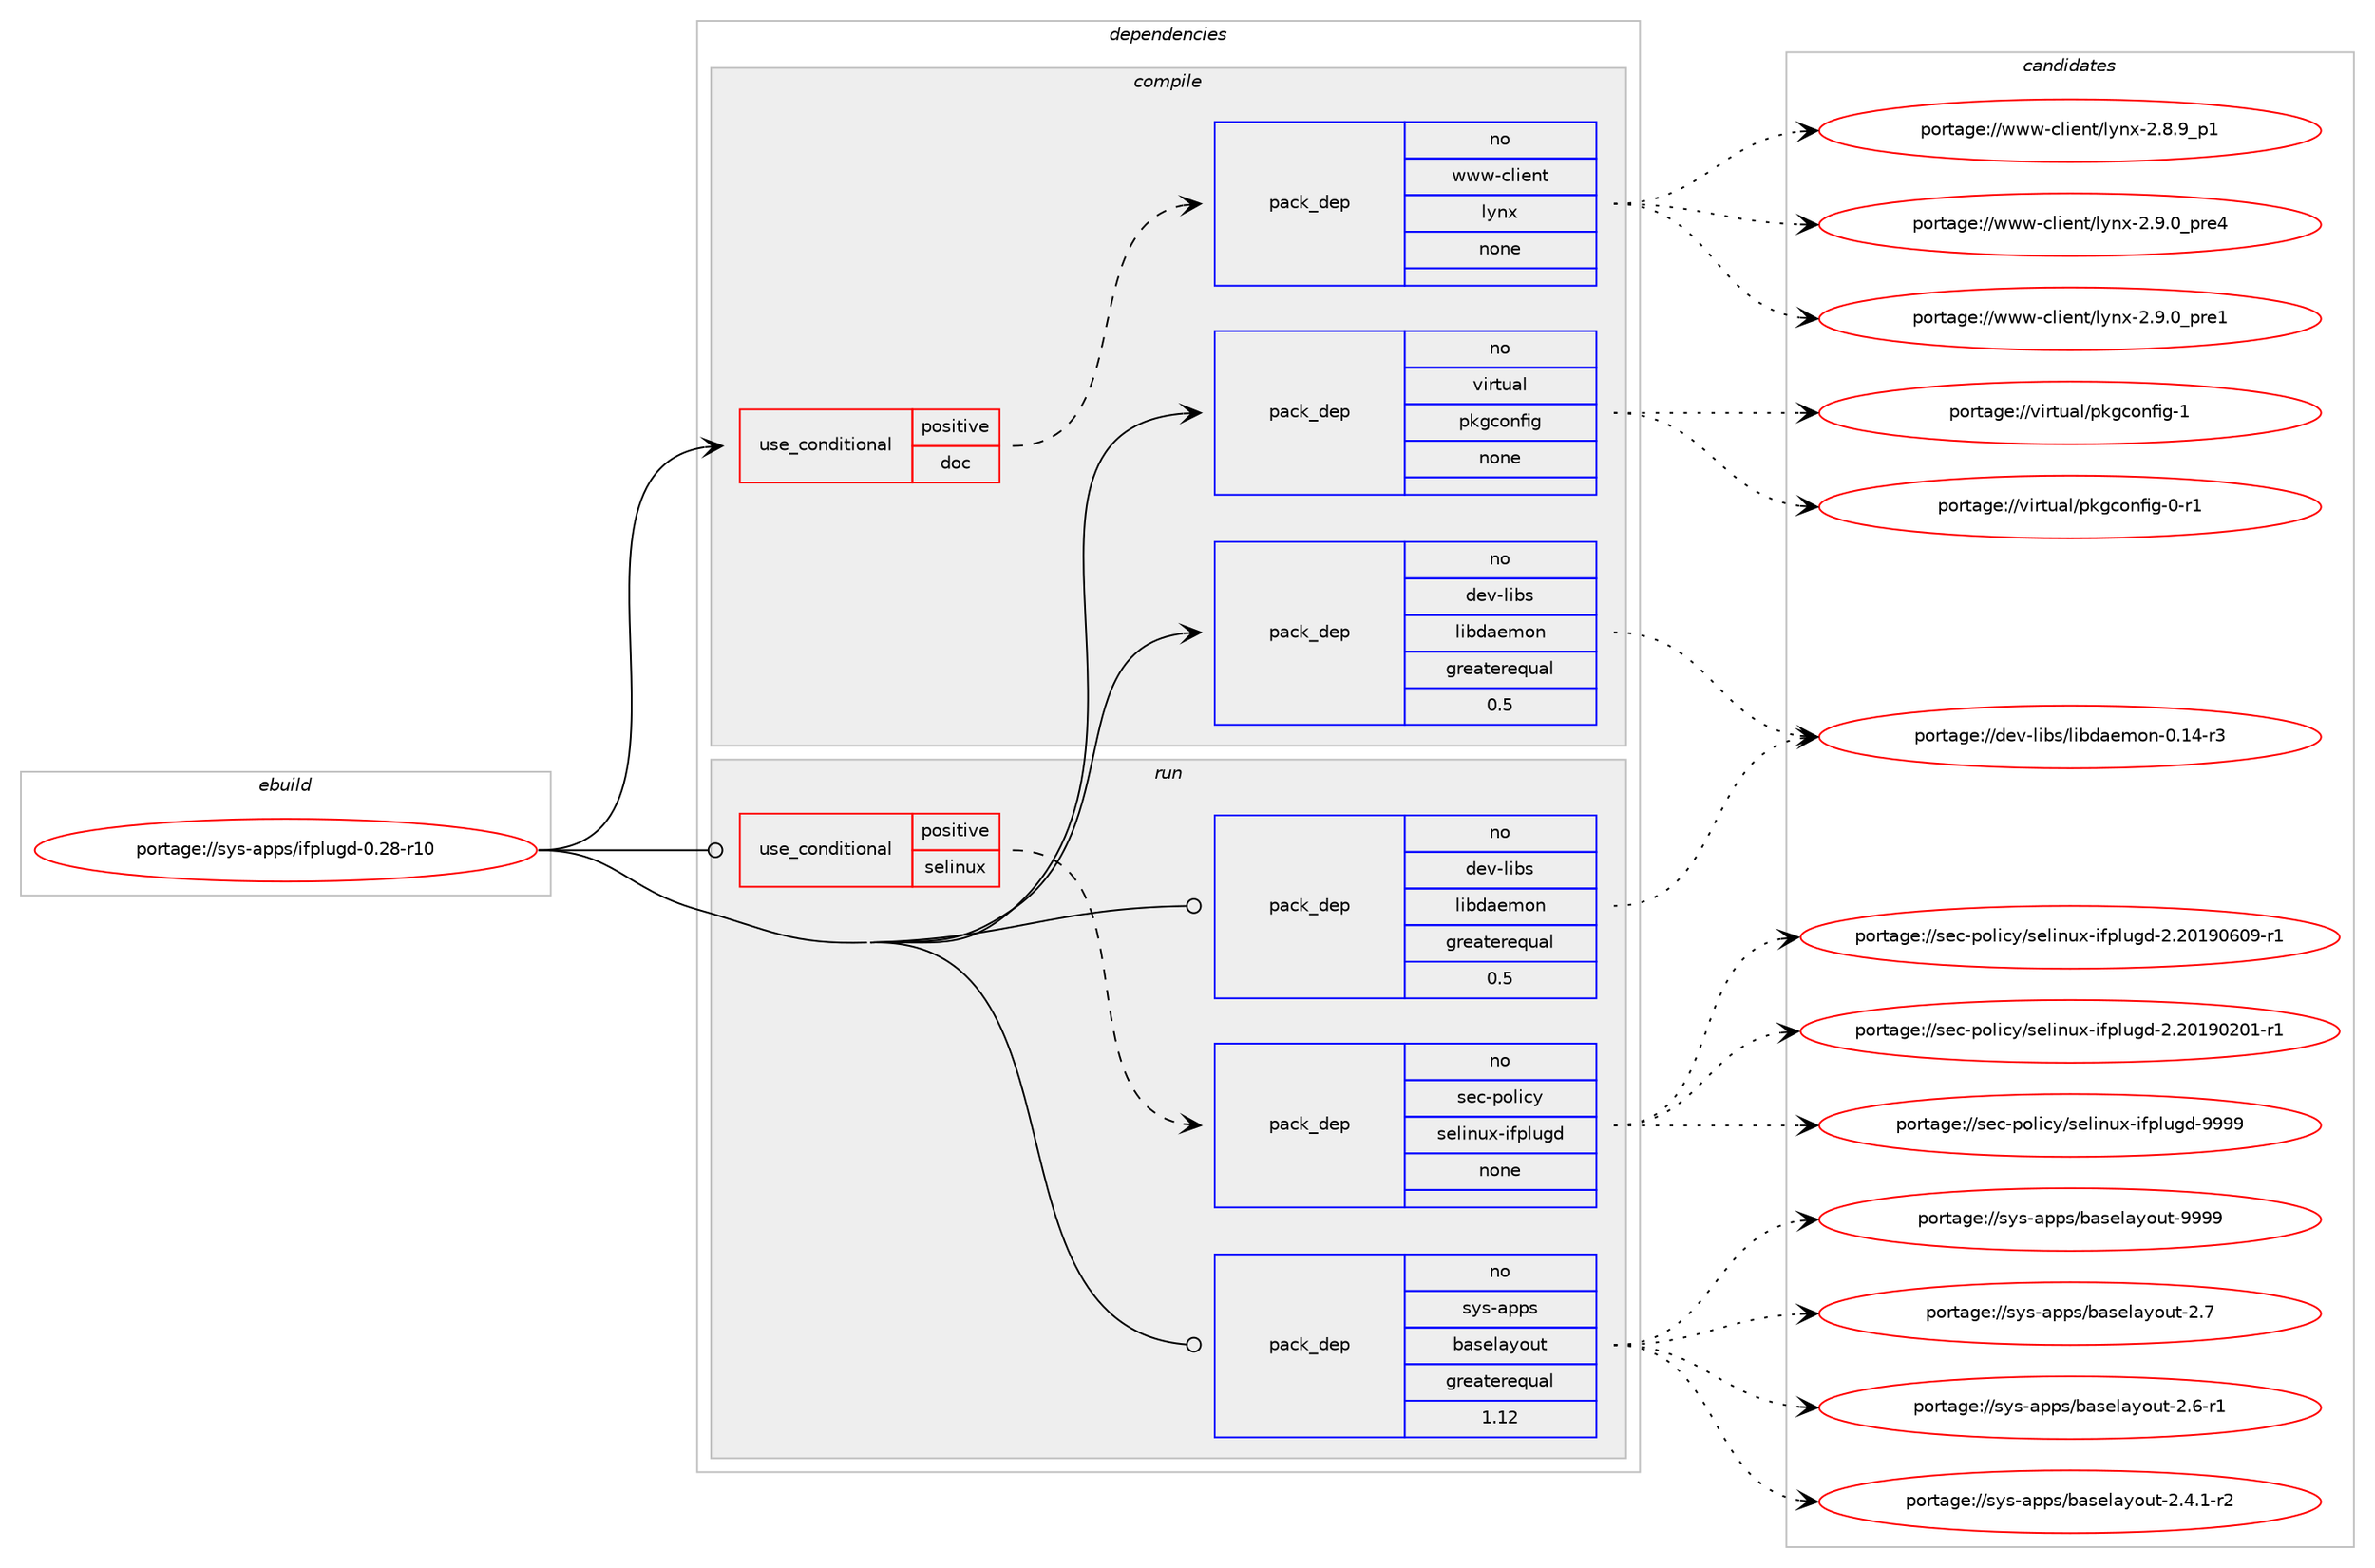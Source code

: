 digraph prolog {

# *************
# Graph options
# *************

newrank=true;
concentrate=true;
compound=true;
graph [rankdir=LR,fontname=Helvetica,fontsize=10,ranksep=1.5];#, ranksep=2.5, nodesep=0.2];
edge  [arrowhead=vee];
node  [fontname=Helvetica,fontsize=10];

# **********
# The ebuild
# **********

subgraph cluster_leftcol {
color=gray;
rank=same;
label=<<i>ebuild</i>>;
id [label="portage://sys-apps/ifplugd-0.28-r10", color=red, width=4, href="../sys-apps/ifplugd-0.28-r10.svg"];
}

# ****************
# The dependencies
# ****************

subgraph cluster_midcol {
color=gray;
label=<<i>dependencies</i>>;
subgraph cluster_compile {
fillcolor="#eeeeee";
style=filled;
label=<<i>compile</i>>;
subgraph cond437 {
dependency3440 [label=<<TABLE BORDER="0" CELLBORDER="1" CELLSPACING="0" CELLPADDING="4"><TR><TD ROWSPAN="3" CELLPADDING="10">use_conditional</TD></TR><TR><TD>positive</TD></TR><TR><TD>doc</TD></TR></TABLE>>, shape=none, color=red];
subgraph pack2919 {
dependency3441 [label=<<TABLE BORDER="0" CELLBORDER="1" CELLSPACING="0" CELLPADDING="4" WIDTH="220"><TR><TD ROWSPAN="6" CELLPADDING="30">pack_dep</TD></TR><TR><TD WIDTH="110">no</TD></TR><TR><TD>www-client</TD></TR><TR><TD>lynx</TD></TR><TR><TD>none</TD></TR><TR><TD></TD></TR></TABLE>>, shape=none, color=blue];
}
dependency3440:e -> dependency3441:w [weight=20,style="dashed",arrowhead="vee"];
}
id:e -> dependency3440:w [weight=20,style="solid",arrowhead="vee"];
subgraph pack2920 {
dependency3442 [label=<<TABLE BORDER="0" CELLBORDER="1" CELLSPACING="0" CELLPADDING="4" WIDTH="220"><TR><TD ROWSPAN="6" CELLPADDING="30">pack_dep</TD></TR><TR><TD WIDTH="110">no</TD></TR><TR><TD>dev-libs</TD></TR><TR><TD>libdaemon</TD></TR><TR><TD>greaterequal</TD></TR><TR><TD>0.5</TD></TR></TABLE>>, shape=none, color=blue];
}
id:e -> dependency3442:w [weight=20,style="solid",arrowhead="vee"];
subgraph pack2921 {
dependency3443 [label=<<TABLE BORDER="0" CELLBORDER="1" CELLSPACING="0" CELLPADDING="4" WIDTH="220"><TR><TD ROWSPAN="6" CELLPADDING="30">pack_dep</TD></TR><TR><TD WIDTH="110">no</TD></TR><TR><TD>virtual</TD></TR><TR><TD>pkgconfig</TD></TR><TR><TD>none</TD></TR><TR><TD></TD></TR></TABLE>>, shape=none, color=blue];
}
id:e -> dependency3443:w [weight=20,style="solid",arrowhead="vee"];
}
subgraph cluster_compileandrun {
fillcolor="#eeeeee";
style=filled;
label=<<i>compile and run</i>>;
}
subgraph cluster_run {
fillcolor="#eeeeee";
style=filled;
label=<<i>run</i>>;
subgraph cond438 {
dependency3444 [label=<<TABLE BORDER="0" CELLBORDER="1" CELLSPACING="0" CELLPADDING="4"><TR><TD ROWSPAN="3" CELLPADDING="10">use_conditional</TD></TR><TR><TD>positive</TD></TR><TR><TD>selinux</TD></TR></TABLE>>, shape=none, color=red];
subgraph pack2922 {
dependency3445 [label=<<TABLE BORDER="0" CELLBORDER="1" CELLSPACING="0" CELLPADDING="4" WIDTH="220"><TR><TD ROWSPAN="6" CELLPADDING="30">pack_dep</TD></TR><TR><TD WIDTH="110">no</TD></TR><TR><TD>sec-policy</TD></TR><TR><TD>selinux-ifplugd</TD></TR><TR><TD>none</TD></TR><TR><TD></TD></TR></TABLE>>, shape=none, color=blue];
}
dependency3444:e -> dependency3445:w [weight=20,style="dashed",arrowhead="vee"];
}
id:e -> dependency3444:w [weight=20,style="solid",arrowhead="odot"];
subgraph pack2923 {
dependency3446 [label=<<TABLE BORDER="0" CELLBORDER="1" CELLSPACING="0" CELLPADDING="4" WIDTH="220"><TR><TD ROWSPAN="6" CELLPADDING="30">pack_dep</TD></TR><TR><TD WIDTH="110">no</TD></TR><TR><TD>dev-libs</TD></TR><TR><TD>libdaemon</TD></TR><TR><TD>greaterequal</TD></TR><TR><TD>0.5</TD></TR></TABLE>>, shape=none, color=blue];
}
id:e -> dependency3446:w [weight=20,style="solid",arrowhead="odot"];
subgraph pack2924 {
dependency3447 [label=<<TABLE BORDER="0" CELLBORDER="1" CELLSPACING="0" CELLPADDING="4" WIDTH="220"><TR><TD ROWSPAN="6" CELLPADDING="30">pack_dep</TD></TR><TR><TD WIDTH="110">no</TD></TR><TR><TD>sys-apps</TD></TR><TR><TD>baselayout</TD></TR><TR><TD>greaterequal</TD></TR><TR><TD>1.12</TD></TR></TABLE>>, shape=none, color=blue];
}
id:e -> dependency3447:w [weight=20,style="solid",arrowhead="odot"];
}
}

# **************
# The candidates
# **************

subgraph cluster_choices {
rank=same;
color=gray;
label=<<i>candidates</i>>;

subgraph choice2919 {
color=black;
nodesep=1;
choice1191191194599108105101110116471081211101204550465746489511211410152 [label="portage://www-client/lynx-2.9.0_pre4", color=red, width=4,href="../www-client/lynx-2.9.0_pre4.svg"];
choice1191191194599108105101110116471081211101204550465746489511211410149 [label="portage://www-client/lynx-2.9.0_pre1", color=red, width=4,href="../www-client/lynx-2.9.0_pre1.svg"];
choice1191191194599108105101110116471081211101204550465646579511249 [label="portage://www-client/lynx-2.8.9_p1", color=red, width=4,href="../www-client/lynx-2.8.9_p1.svg"];
dependency3441:e -> choice1191191194599108105101110116471081211101204550465746489511211410152:w [style=dotted,weight="100"];
dependency3441:e -> choice1191191194599108105101110116471081211101204550465746489511211410149:w [style=dotted,weight="100"];
dependency3441:e -> choice1191191194599108105101110116471081211101204550465646579511249:w [style=dotted,weight="100"];
}
subgraph choice2920 {
color=black;
nodesep=1;
choice100101118451081059811547108105981009710110911111045484649524511451 [label="portage://dev-libs/libdaemon-0.14-r3", color=red, width=4,href="../dev-libs/libdaemon-0.14-r3.svg"];
dependency3442:e -> choice100101118451081059811547108105981009710110911111045484649524511451:w [style=dotted,weight="100"];
}
subgraph choice2921 {
color=black;
nodesep=1;
choice1181051141161179710847112107103991111101021051034549 [label="portage://virtual/pkgconfig-1", color=red, width=4,href="../virtual/pkgconfig-1.svg"];
choice11810511411611797108471121071039911111010210510345484511449 [label="portage://virtual/pkgconfig-0-r1", color=red, width=4,href="../virtual/pkgconfig-0-r1.svg"];
dependency3443:e -> choice1181051141161179710847112107103991111101021051034549:w [style=dotted,weight="100"];
dependency3443:e -> choice11810511411611797108471121071039911111010210510345484511449:w [style=dotted,weight="100"];
}
subgraph choice2922 {
color=black;
nodesep=1;
choice11510199451121111081059912147115101108105110117120451051021121081171031004557575757 [label="portage://sec-policy/selinux-ifplugd-9999", color=red, width=4,href="../sec-policy/selinux-ifplugd-9999.svg"];
choice115101994511211110810599121471151011081051101171204510510211210811710310045504650484957485448574511449 [label="portage://sec-policy/selinux-ifplugd-2.20190609-r1", color=red, width=4,href="../sec-policy/selinux-ifplugd-2.20190609-r1.svg"];
choice115101994511211110810599121471151011081051101171204510510211210811710310045504650484957485048494511449 [label="portage://sec-policy/selinux-ifplugd-2.20190201-r1", color=red, width=4,href="../sec-policy/selinux-ifplugd-2.20190201-r1.svg"];
dependency3445:e -> choice11510199451121111081059912147115101108105110117120451051021121081171031004557575757:w [style=dotted,weight="100"];
dependency3445:e -> choice115101994511211110810599121471151011081051101171204510510211210811710310045504650484957485448574511449:w [style=dotted,weight="100"];
dependency3445:e -> choice115101994511211110810599121471151011081051101171204510510211210811710310045504650484957485048494511449:w [style=dotted,weight="100"];
}
subgraph choice2923 {
color=black;
nodesep=1;
choice100101118451081059811547108105981009710110911111045484649524511451 [label="portage://dev-libs/libdaemon-0.14-r3", color=red, width=4,href="../dev-libs/libdaemon-0.14-r3.svg"];
dependency3446:e -> choice100101118451081059811547108105981009710110911111045484649524511451:w [style=dotted,weight="100"];
}
subgraph choice2924 {
color=black;
nodesep=1;
choice1151211154597112112115479897115101108971211111171164557575757 [label="portage://sys-apps/baselayout-9999", color=red, width=4,href="../sys-apps/baselayout-9999.svg"];
choice11512111545971121121154798971151011089712111111711645504655 [label="portage://sys-apps/baselayout-2.7", color=red, width=4,href="../sys-apps/baselayout-2.7.svg"];
choice115121115459711211211547989711510110897121111117116455046544511449 [label="portage://sys-apps/baselayout-2.6-r1", color=red, width=4,href="../sys-apps/baselayout-2.6-r1.svg"];
choice1151211154597112112115479897115101108971211111171164550465246494511450 [label="portage://sys-apps/baselayout-2.4.1-r2", color=red, width=4,href="../sys-apps/baselayout-2.4.1-r2.svg"];
dependency3447:e -> choice1151211154597112112115479897115101108971211111171164557575757:w [style=dotted,weight="100"];
dependency3447:e -> choice11512111545971121121154798971151011089712111111711645504655:w [style=dotted,weight="100"];
dependency3447:e -> choice115121115459711211211547989711510110897121111117116455046544511449:w [style=dotted,weight="100"];
dependency3447:e -> choice1151211154597112112115479897115101108971211111171164550465246494511450:w [style=dotted,weight="100"];
}
}

}
